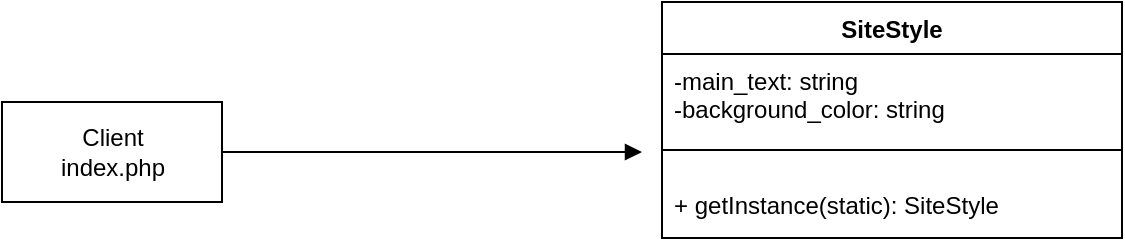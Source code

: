 <mxfile version="14.7.4" type="embed"><diagram id="dGVjPO9XpkJXmDlkZwwz" name="Page-1"><mxGraphModel dx="1002" dy="530" grid="1" gridSize="10" guides="1" tooltips="1" connect="1" arrows="1" fold="1" page="1" pageScale="1" pageWidth="827" pageHeight="1169" math="0" shadow="0"><root><mxCell id="0"/><mxCell id="1" parent="0"/><mxCell id="G5ztM_QkkrNoU4VwedTq-1" value="SiteStyle" style="swimlane;fontStyle=1;align=center;verticalAlign=top;childLayout=stackLayout;horizontal=1;startSize=26;horizontalStack=0;resizeParent=1;resizeParentMax=0;resizeLast=0;collapsible=1;marginBottom=0;" parent="1" vertex="1"><mxGeometry x="400" y="250" width="230" height="118" as="geometry"/></mxCell><mxCell id="G5ztM_QkkrNoU4VwedTq-2" value="-main_text: string&#10;-background_color: string" style="text;strokeColor=none;fillColor=none;align=left;verticalAlign=top;spacingLeft=4;spacingRight=4;overflow=hidden;rotatable=0;points=[[0,0.5],[1,0.5]];portConstraint=eastwest;" parent="G5ztM_QkkrNoU4VwedTq-1" vertex="1"><mxGeometry y="26" width="230" height="34" as="geometry"/></mxCell><mxCell id="G5ztM_QkkrNoU4VwedTq-3" value="" style="line;strokeWidth=1;fillColor=none;align=left;verticalAlign=middle;spacingTop=-1;spacingLeft=3;spacingRight=3;rotatable=0;labelPosition=right;points=[];portConstraint=eastwest;" parent="G5ztM_QkkrNoU4VwedTq-1" vertex="1"><mxGeometry y="60" width="230" height="28" as="geometry"/></mxCell><mxCell id="G5ztM_QkkrNoU4VwedTq-4" value="+ getInstance(static): SiteStyle" style="text;strokeColor=none;fillColor=none;align=left;verticalAlign=top;spacingLeft=4;spacingRight=4;overflow=hidden;rotatable=0;points=[[0,0.5],[1,0.5]];portConstraint=eastwest;" parent="G5ztM_QkkrNoU4VwedTq-1" vertex="1"><mxGeometry y="88" width="230" height="30" as="geometry"/></mxCell><mxCell id="G5ztM_QkkrNoU4VwedTq-6" value="Client&lt;br&gt;index.php&lt;br&gt;" style="html=1;" parent="1" vertex="1"><mxGeometry x="70" y="300" width="110" height="50" as="geometry"/></mxCell><mxCell id="G5ztM_QkkrNoU4VwedTq-7" value="" style="html=1;verticalAlign=bottom;endArrow=block;rounded=0;edgeStyle=orthogonalEdgeStyle;entryX=0;entryY=0.5;entryDx=0;entryDy=0;" parent="1" source="G5ztM_QkkrNoU4VwedTq-6" edge="1"><mxGeometry width="80" relative="1" as="geometry"><mxPoint x="180" y="317" as="sourcePoint"/><mxPoint x="390" y="325" as="targetPoint"/></mxGeometry></mxCell></root></mxGraphModel></diagram></mxfile>
